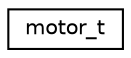 digraph "Graphical Class Hierarchy"
{
 // LATEX_PDF_SIZE
  edge [fontname="Helvetica",fontsize="10",labelfontname="Helvetica",labelfontsize="10"];
  node [fontname="Helvetica",fontsize="10",shape=record];
  rankdir="LR";
  Node0 [label="motor_t",height=0.2,width=0.4,color="black", fillcolor="white", style="filled",URL="$structmotor__t.html",tooltip="Describe DC motor with PWM channel and GPIOs."];
}
